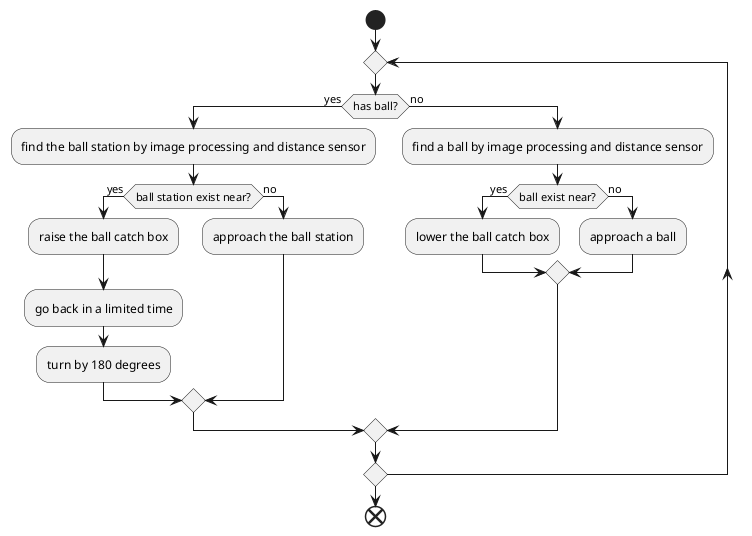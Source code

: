 
@startuml system_activity
start
repeat
  if (has ball?) then (yes)
    :find the ball station by image processing and distance sensor;
    if (ball station exist near?) then (yes)
      :raise the ball catch box;
      :go back in a limited time;
      :turn by 180 degrees;
    else (no)
      :approach the ball station;
    endif
  else (no)
    :find a ball by image processing and distance sensor;
    if (ball exist near?) then (yes)
      :lower the ball catch box;
    else (no)
      :approach a ball;
    endif
  endif
repeat while
end
@enduml
